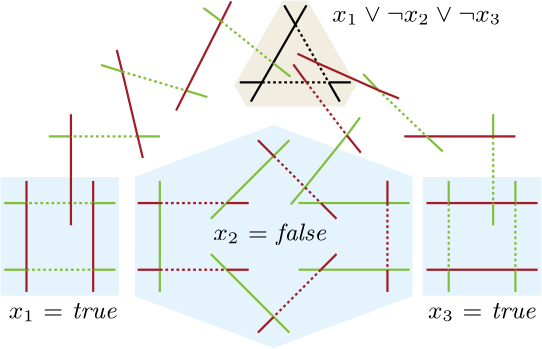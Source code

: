 <?xml version="1.0"?>
<!DOCTYPE ipe SYSTEM "ipe.dtd">
<ipe version="70206" creator="Ipe 7.2.7">
<info created="D:20180109094301" modified="D:20180109122622"/>
<ipestyle name="basic">
<symbol name="arrow/arc(spx)">
<path stroke="sym-stroke" fill="sym-stroke" pen="sym-pen">
0 0 m
-1 0.333 l
-1 -0.333 l
h
</path>
</symbol>
<symbol name="arrow/farc(spx)">
<path stroke="sym-stroke" fill="white" pen="sym-pen">
0 0 m
-1 0.333 l
-1 -0.333 l
h
</path>
</symbol>
<symbol name="arrow/ptarc(spx)">
<path stroke="sym-stroke" fill="sym-stroke" pen="sym-pen">
0 0 m
-1 0.333 l
-0.8 0 l
-1 -0.333 l
h
</path>
</symbol>
<symbol name="arrow/fptarc(spx)">
<path stroke="sym-stroke" fill="white" pen="sym-pen">
0 0 m
-1 0.333 l
-0.8 0 l
-1 -0.333 l
h
</path>
</symbol>
<symbol name="mark/circle(sx)" transformations="translations">
<path fill="sym-stroke">
0.6 0 0 0.6 0 0 e
0.4 0 0 0.4 0 0 e
</path>
</symbol>
<symbol name="mark/disk(sx)" transformations="translations">
<path fill="sym-stroke">
0.6 0 0 0.6 0 0 e
</path>
</symbol>
<symbol name="mark/fdisk(sfx)" transformations="translations">
<group>
<path fill="sym-fill">
0.5 0 0 0.5 0 0 e
</path>
<path fill="sym-stroke" fillrule="eofill">
0.6 0 0 0.6 0 0 e
0.4 0 0 0.4 0 0 e
</path>
</group>
</symbol>
<symbol name="mark/box(sx)" transformations="translations">
<path fill="sym-stroke" fillrule="eofill">
-0.6 -0.6 m
0.6 -0.6 l
0.6 0.6 l
-0.6 0.6 l
h
-0.4 -0.4 m
0.4 -0.4 l
0.4 0.4 l
-0.4 0.4 l
h
</path>
</symbol>
<symbol name="mark/square(sx)" transformations="translations">
<path fill="sym-stroke">
-0.6 -0.6 m
0.6 -0.6 l
0.6 0.6 l
-0.6 0.6 l
h
</path>
</symbol>
<symbol name="mark/fsquare(sfx)" transformations="translations">
<group>
<path fill="sym-fill">
-0.5 -0.5 m
0.5 -0.5 l
0.5 0.5 l
-0.5 0.5 l
h
</path>
<path fill="sym-stroke" fillrule="eofill">
-0.6 -0.6 m
0.6 -0.6 l
0.6 0.6 l
-0.6 0.6 l
h
-0.4 -0.4 m
0.4 -0.4 l
0.4 0.4 l
-0.4 0.4 l
h
</path>
</group>
</symbol>
<symbol name="mark/cross(sx)" transformations="translations">
<group>
<path fill="sym-stroke">
-0.43 -0.57 m
0.57 0.43 l
0.43 0.57 l
-0.57 -0.43 l
h
</path>
<path fill="sym-stroke">
-0.43 0.57 m
0.57 -0.43 l
0.43 -0.57 l
-0.57 0.43 l
h
</path>
</group>
</symbol>
<symbol name="arrow/fnormal(spx)">
<path stroke="sym-stroke" fill="white" pen="sym-pen">
0 0 m
-1 0.333 l
-1 -0.333 l
h
</path>
</symbol>
<symbol name="arrow/pointed(spx)">
<path stroke="sym-stroke" fill="sym-stroke" pen="sym-pen">
0 0 m
-1 0.333 l
-0.8 0 l
-1 -0.333 l
h
</path>
</symbol>
<symbol name="arrow/fpointed(spx)">
<path stroke="sym-stroke" fill="white" pen="sym-pen">
0 0 m
-1 0.333 l
-0.8 0 l
-1 -0.333 l
h
</path>
</symbol>
<symbol name="arrow/linear(spx)">
<path stroke="sym-stroke" pen="sym-pen">
-1 0.333 m
0 0 l
-1 -0.333 l
</path>
</symbol>
<symbol name="arrow/fdouble(spx)">
<path stroke="sym-stroke" fill="white" pen="sym-pen">
0 0 m
-1 0.333 l
-1 -0.333 l
h
-1 0 m
-2 0.333 l
-2 -0.333 l
h
</path>
</symbol>
<symbol name="arrow/double(spx)">
<path stroke="sym-stroke" fill="sym-stroke" pen="sym-pen">
0 0 m
-1 0.333 l
-1 -0.333 l
h
-1 0 m
-2 0.333 l
-2 -0.333 l
h
</path>
</symbol>
<pen name="heavier" value="0.8"/>
<pen name="fat" value="1.2"/>
<pen name="ultrafat" value="2"/>
<symbolsize name="large" value="5"/>
<symbolsize name="small" value="2"/>
<symbolsize name="tiny" value="1.1"/>
<arrowsize name="large" value="10"/>
<arrowsize name="small" value="5"/>
<arrowsize name="tiny" value="3"/>
<color name="red" value="1 0 0"/>
<color name="green" value="0 1 0"/>
<color name="blue" value="0 0 1"/>
<color name="yellow" value="1 1 0"/>
<color name="orange" value="1 0.647 0"/>
<color name="gold" value="1 0.843 0"/>
<color name="purple" value="0.627 0.125 0.941"/>
<color name="gray" value="0.745"/>
<color name="brown" value="0.647 0.165 0.165"/>
<color name="navy" value="0 0 0.502"/>
<color name="pink" value="1 0.753 0.796"/>
<color name="seagreen" value="0.18 0.545 0.341"/>
<color name="turquoise" value="0.251 0.878 0.816"/>
<color name="violet" value="0.933 0.51 0.933"/>
<color name="darkblue" value="0 0 0.545"/>
<color name="darkcyan" value="0 0.545 0.545"/>
<color name="darkgray" value="0.663"/>
<color name="darkgreen" value="0 0.392 0"/>
<color name="darkmagenta" value="0.545 0 0.545"/>
<color name="darkorange" value="1 0.549 0"/>
<color name="darkred" value="0.545 0 0"/>
<color name="lightblue" value="0.678 0.847 0.902"/>
<color name="lightcyan" value="0.878 1 1"/>
<color name="lightgray" value="0.827"/>
<color name="lightgreen" value="0.565 0.933 0.565"/>
<color name="lightyellow" value="1 1 0.878"/>
<dashstyle name="dashed" value="[4] 0"/>
<dashstyle name="dotted" value="[1 3] 0"/>
<dashstyle name="dash dotted" value="[4 2 1 2] 0"/>
<dashstyle name="dash dot dotted" value="[4 2 1 2 1 2] 0"/>
<textsize name="large" value="\large"/>
<textsize name="Large" value="\Large"/>
<textsize name="LARGE" value="\LARGE"/>
<textsize name="huge" value="\huge"/>
<textsize name="Huge" value="\Huge"/>
<textsize name="small" value="\small"/>
<textsize name="footnote" value="\footnotesize"/>
<textsize name="tiny" value="\tiny"/>
<textstyle name="center" begin="\begin{center}" end="\end{center}"/>
<textstyle name="itemize" begin="\begin{itemize}" end="\end{itemize}"/>
<textstyle name="item" begin="\begin{itemize}\item{}" end="\end{itemize}"/>
<gridsize name="4 pts" value="4"/>
<gridsize name="8 pts (~3 mm)" value="8"/>
<gridsize name="16 pts (~6 mm)" value="16"/>
<gridsize name="32 pts (~12 mm)" value="32"/>
<gridsize name="10 pts (~3.5 mm)" value="10"/>
<gridsize name="20 pts (~7 mm)" value="20"/>
<gridsize name="14 pts (~5 mm)" value="14"/>
<gridsize name="28 pts (~10 mm)" value="28"/>
<gridsize name="56 pts (~20 mm)" value="56"/>
<anglesize name="90 deg" value="90"/>
<anglesize name="60 deg" value="60"/>
<anglesize name="45 deg" value="45"/>
<anglesize name="30 deg" value="30"/>
<anglesize name="22.5 deg" value="22.5"/>
<opacity name="10%" value="0.1"/>
<opacity name="30%" value="0.3"/>
<opacity name="50%" value="0.5"/>
<opacity name="75%" value="0.75"/>
<tiling name="falling" angle="-60" step="4" width="1"/>
<tiling name="rising" angle="30" step="4" width="1"/>
</ipestyle>
<ipestyle name="kitcolors">
<color name="KITblue15" value="0.891 0.908 0.95"/>
<color name="KITred15" value="0.944 0.867 0.873"/>
<color name="KITpalegreen15" value="0.926 0.961 0.885"/>
<color name="KITyellow15" value="0.997 0.985 0.861"/>
<color name="KITgreen15" value="0.85 0.938 0.926"/>
<color name="KITlilac50" value="0.813 0.5 0.735"/>
<color name="KITblue" value="0.274 0.392 0.666"/>
<color name="KITblack15" value="0.85"/>
<color name="KITgreen" value="0 0.588 0.509"/>
<color name="KITgreen70" value="0.3 0.711 0.656"/>
<color name="KITgreen50" value="0.5 0.794 0.754"/>
<color name="KITgreen30" value="0.7 0.876 0.852"/>
<color name="KITblue70" value="0.492 0.574 0.766"/>
<color name="KITblue50" value="0.637 0.696 0.833"/>
<color name="KITblue30" value="0.782 0.817 0.9"/>
<color name="KITblack" value="0"/>
<color name="KITblack70" value="0.3"/>
<color name="KITblack50" value="0.5"/>
<color name="KITblack30" value="0.7"/>
<color name="KITpalegreen" value="0.509 0.745 0.235"/>
<color name="KITpalegreen70" value="0.656 0.821 0.464"/>
<color name="KITpalegreen50" value="0.754 0.872 0.617"/>
<color name="KITpalegreen30" value="0.852 0.923 0.77"/>
<color name="KITyellow" value="0.98 0.901 0.078"/>
<color name="KITyellow70" value="0.986 0.931 0.354"/>
<color name="KITyellow50" value="0.99 0.95 0.539"/>
<color name="KITyellow30" value="0.994 0.97 0.723"/>
<color name="KITorange" value="0.862 0.627 0.117"/>
<color name="KITorange70" value="0.903 0.739 0.382"/>
<color name="KITorange50" value="0.931 0.813 0.558"/>
<color name="KITorange30" value="0.958 0.888 0.735"/>
<color name="KITorange15" value="0.979 0.944 0.867"/>
<color name="KITbrown" value="0.627 0.509 0.196"/>
<color name="KITbrown70" value="0.739 0.656 0.437"/>
<color name="KITbrown50" value="0.813 0.754 0.598"/>
<color name="KITbrown30" value="0.888 0.852 0.758"/>
<color name="KITbrown15" value="0.944 0.926 0.879"/>
<color name="KITred" value="0.627 0.117 0.156"/>
<color name="KITred70" value="0.739 0.382 0.409"/>
<color name="KITred50" value="0.813 0.558 0.578"/>
<color name="KITred30" value="0.888 0.735 0.747"/>
<color name="KITlilac" value="0.627 0 0.47"/>
<color name="KITlilac70" value="0.739 0.3 0.629"/>
<color name="KITlilac30" value="0.888 0.7 0.841"/>
<color name="KITlilac15" value="0.944 0.85 0.92"/>
<color name="KITcyanblue" value="0.313 0.666 0.901"/>
<color name="KITcyanblue70" value="0.519 0.766 0.931"/>
<color name="KITcyanblue50" value="0.656 0.833 0.95"/>
<color name="KITcyanblue30" value="0.794 0.9 0.97"/>
<color name="KITcyanblue15" value="0.897 0.95 0.985"/>
<color name="KITseablue" value="0.196 0.313 0.549"/>
<color name="KITseablue70" value="0.437 0.519 0.684"/>
<color name="KITseablue50" value="0.598 0.656 0.774"/>
<color name="KITseablue30" value="0.758 0.794 0.864"/>
<color name="KITseablue15" value="0.879 0.897 0.932"/>
<color name="KITwhite" value="1"/>
</ipestyle>
<ipestyle name="dashstyles">
<dashstyle name="dashed-narrow" value="[2] 0"/>
<dashstyle name="dotted-narrow" value="[1 1] 0"/>
<dashstyle name="dashed-narrower" value="[1] 0"/>
<dashstyle name="dotted-narrower" value="[0.5 0.5] 0"/>
</ipestyle>
<page>
<layer name="alpha"/>
<layer name="true1"/>
<layer name="false1"/>
<layer name="true2"/>
<layer name="false2"/>
<layer name="true3"/>
<layer name="false3"/>
<layer name="tri1"/>
<layer name="tri2"/>
<layer name="tri3"/>
<layer name="paths"/>
<layer name="highlights"/>
<view layers="alpha true1 false2 true3 tri1 paths highlights" active="highlights"/>
<view layers="alpha true1 false1 true2 false2 true3 false3 tri1 tri2 tri3 paths highlights" active="highlights"/>
<path layer="highlights" matrix="0.55 0 0 0.55 88.1664 280.063" fill="KITbrown15">
254.928 805.855 m
270.928 805.855 l
302.928 750.429 l
294.928 736.573 l
230.928 736.573 l
222.928 750.429 l
h
</path>
<path matrix="0.48985 0 0 0.48985 114.294 336.634" fill="KITcyanblue15">
328 660 m
328 572 l
225.94 534.059 l
124 572 l
124 660 l
225.934 697.949 l
h
</path>
<path matrix="0.485 0 0 0.485 265.08 339.622" fill="KITcyanblue15">
28 660 m
28 572 l
116 572 l
116 660 l
h
</path>
<path matrix="0.485 0 0 0.485 113.08 339.622" fill="KITcyanblue15">
28 660 m
28 572 l
116 572 l
116 660 l
h
</path>
<path layer="false2" matrix="0.5 0 0 0.5 152 330.382" stroke="KITpalegreen" pen="heavier">
145.934 673.949 m
111.984 640 l
</path>
<path matrix="0.5 0 0 0.5 152 330.382" stroke="KITpalegreen" pen="heavier">
227.874 640.008 m
179.875 640.008 l
</path>
<path matrix="0.5 0 0 0.5 152 330.382" stroke="KITpalegreen" pen="heavier">
179.89 592.008 m
227.874 592.008 l
</path>
<path matrix="0.5 0 0 0.5 152 330.382" stroke="KITpalegreen" pen="heavier">
145.94 558.059 m
112 592 l
</path>
<path matrix="0.5 0 0 0.5 152 330.382" stroke="KITpalegreen" pen="heavier">
64 640 m
64 592 l
</path>
<path layer="alpha" matrix="0.5 0 0 0.5 152 330.382" stroke="KITpalegreen" pen="heavier">
64 656 m
64 640 l
</path>
<path matrix="0.5 0 0 0.5 152 330.382" stroke="KITpalegreen" pen="heavier">
64 576 m
64 592 l
</path>
<path matrix="0.5 0 0 0.5 152 330.382" stroke="KITpalegreen" pen="heavier">
100.686 603.314 m
112 592 l
</path>
<path matrix="0.5 0 0 0.5 152 330.382" stroke="KITpalegreen" pen="heavier">
145.94 558.059 m
157.254 546.745 l
</path>
<path matrix="0.5 0 0 0.5 152 330.382" stroke="KITpalegreen" pen="heavier">
163.874 592.008 m
179.89 592.008 l
</path>
<path matrix="0.5 0 0 0.5 152 330.382" stroke="KITpalegreen" pen="heavier">
227.874 592.008 m
243.874 592.008 l
</path>
<path matrix="0.5 0 0 0.5 152 330.382" stroke="KITpalegreen" pen="heavier">
243.874 640.008 m
227.874 640.008 l
</path>
<path matrix="0.5 0 0 0.5 152 330.382" stroke="KITpalegreen" pen="heavier">
179.875 640.008 m
163.874 640.008 l
</path>
<path matrix="0.5 0 0 0.5 152 330.382" stroke="KITpalegreen" pen="heavier">
157.247 685.263 m
145.934 673.949 l
</path>
<path matrix="0.5 0 0 0.5 152 330.382" stroke="KITpalegreen" pen="heavier">
111.984 640 m
100.679 628.694 l
</path>
<path matrix="0.5 0 0 0.5 152 330.382" stroke="KITred" pen="heavier">
179.89 592.008 m
191.196 603.314 l
</path>
<path layer="true2" matrix="0.5 0 0 0.5 152 330.382" stroke="KITpalegreen" dash="dashed" pen="heavier">
64 640 m
64 592 l
</path>
<path matrix="0.5 0 0 0.5 152 330.382" stroke="KITpalegreen" dash="dashed" pen="heavier">
111.984 640 m
145.934 673.949 l
</path>
<path matrix="0.5 0 0 0.5 152 330.382" stroke="KITpalegreen" dash="dashed" pen="heavier">
179.875 640.008 m
227.874 640.008 l
</path>
<path matrix="0.5 0 0 0.5 152 330.382" stroke="KITpalegreen" dash="dashed" pen="heavier">
227.874 592.008 m
179.89 592.008 l
</path>
<path matrix="0.5 0 0 0.5 152 330.382" stroke="KITpalegreen" dash="dashed" pen="heavier">
145.94 558.059 m
112 592 l
</path>
<path layer="alpha" matrix="0.5 0 0 0.5 152 330.382" stroke="KITred" pen="heavier">
64 640 m
48 640 l
</path>
<path matrix="0.5 0 0 0.5 152 330.382" stroke="KITred" pen="heavier">
48 592 m
64 592 l
</path>
<path matrix="0.5 0 0 0.5 152 330.382" stroke="KITred" pen="heavier">
112 592 m
128 592 l
</path>
<path matrix="0.5 0 0 0.5 152 330.382" stroke="KITred" pen="heavier">
134.627 546.745 m
145.94 558.059 l
</path>
<path matrix="0.5 0 0 0.5 152 330.382" stroke="KITred" pen="heavier">
227.874 576.008 m
227.874 592.008 l
</path>
<path matrix="0.5 0 0 0.5 152 330.382" stroke="KITred" pen="heavier">
227.874 640.008 m
227.874 656.008 l
</path>
<path matrix="0.5 0 0 0.5 152 330.382" stroke="KITred" pen="heavier">
111.984 640 m
128 640 l
</path>
<path layer="true2" matrix="0.5 0 0 0.5 152 330.382" stroke="KITred" pen="heavier">
145.934 673.949 m
179.875 640.008 l
</path>
<path matrix="0.5 0 0 0.5 152 330.382" stroke="KITred" pen="heavier">
179.89 592.008 m
145.94 558.059 l
</path>
<path matrix="0.5 0 0 0.5 152 330.382" stroke="KITred" pen="heavier">
64 640 m
111.984 640 l
</path>
<path matrix="0.5 0 0 0.5 152 330.382" stroke="KITred" pen="heavier">
227.874 640.008 m
227.874 592.008 l
</path>
<path matrix="0.5 0 0 0.5 152 330.382" stroke="KITred" pen="heavier">
112 592 m
64 592 l
</path>
<path layer="false2" matrix="0.5 0 0 0.5 152 330.382" stroke="KITred" dash="dotted-narrow" pen="heavier">
64 640 m
111.984 640 l
</path>
<path matrix="0.5 0 0 0.5 152 330.382" stroke="KITred" dash="dotted-narrow" pen="heavier">
64 592 m
112 592 l
</path>
<path matrix="0.5 0 0 0.5 152 330.382" stroke="KITred" dash="dotted-narrow" pen="heavier">
227.874 640.008 m
227.874 592.008 l
</path>
<path matrix="0.5 0 0 0.5 152 330.382" stroke="KITred" dash="dotted-narrow" pen="heavier">
179.89 592.008 m
145.94 558.059 l
</path>
<path layer="alpha" matrix="0 0.5 -0.5 0 456 602.382" stroke="KITred" pen="heavier">
32 640 m
48 640 l
</path>
<path matrix="0 0.5 -0.5 0 456 602.382" stroke="KITred" pen="heavier">
32 592 m
48 592 l
</path>
<path matrix="0 0.5 -0.5 0 456 602.382" stroke="KITred" pen="heavier">
96 592 m
112 592 l
</path>
<path matrix="0 0.5 -0.5 0 456 602.382" stroke="KITred" pen="heavier">
96 640 m
112 640 l
</path>
<path matrix="0 0.5 -0.5 0 456 602.382" stroke="KITpalegreen" pen="heavier">
48 656 m
48 640 l
</path>
<path matrix="0 0.5 -0.5 0 456 602.382" stroke="KITpalegreen" pen="heavier">
96 656 m
96 640 l
</path>
<path matrix="0 0.5 -0.5 0 456 602.382" stroke="KITpalegreen" pen="heavier">
96 592 m
96 576 l
</path>
<path matrix="0 0.5 -0.5 0 456 602.382" stroke="KITpalegreen" pen="heavier">
48 592 m
48 576 l
</path>
<path matrix="0.5 0 0 0.5 264 330.382" stroke="KITred" pen="heavier">
32 640 m
48 640 l
</path>
<path matrix="0.5 0 0 0.5 264 330.382" stroke="KITred" pen="heavier">
32 592 m
48 592 l
</path>
<path matrix="0.5 0 0 0.5 264 330.382" stroke="KITred" pen="heavier">
96 592 m
112 592 l
</path>
<path matrix="0.5 0 0 0.5 264 330.382" stroke="KITred" pen="heavier">
96 640 m
112 640 l
</path>
<path matrix="0.5 0 0 0.5 264 330.382" stroke="KITpalegreen" pen="heavier">
48 656 m
48 640 l
</path>
<path matrix="0.5 0 0 0.5 264 330.382" stroke="KITpalegreen" pen="heavier">
96 656 m
96 640 l
</path>
<path matrix="0.5 0 0 0.5 264 330.382" stroke="KITpalegreen" pen="heavier">
96 592 m
96 576 l
</path>
<path matrix="0.5 0 0 0.5 264 330.382" stroke="KITpalegreen" pen="heavier">
48 592 m
48 576 l
</path>
<path layer="true1" matrix="0 0.5 -0.5 0 456 602.382" stroke="KITpalegreen" dash="dotted-narrow" pen="heavier">
48 640 m
48 592 l
</path>
<path matrix="0 0.5 -0.5 0 456 602.382" stroke="KITpalegreen" dash="dotted-narrow" pen="heavier">
96 592 m
96 640 l
</path>
<path layer="true3" matrix="0.5 0 0 0.5 48 330.382" stroke="KITpalegreen" dash="dotted-narrow" pen="heavier">
480 640 m
480 592 l
</path>
<path matrix="0.5 0 0 0.5 48 330.382" stroke="KITpalegreen" dash="dotted-narrow" pen="heavier">
528 640 m
528 592 l
</path>
<path layer="true2" matrix="0.5 0 0 0.5 48 330.382" stroke="KITpalegreen" dash="dashed" pen="heavier" cap="1">
480 624 m
480 624 l
</path>
<path layer="true1" matrix="0 0.5 -0.5 0 456 602.382" stroke="KITred" pen="heavier">
48 640 m
96 640 l
</path>
<path matrix="0 0.5 -0.5 0 456 602.382" stroke="KITred" pen="heavier">
48 592 m
96 592 l
</path>
<path layer="true3" matrix="0.5 0 0 0.5 48 330.382" stroke="KITred" pen="heavier">
480 640 m
528 640 l
</path>
<path matrix="0.5 0 0 0.5 48 330.382" stroke="KITred" pen="heavier">
528 592 m
480 592 l
</path>
<path layer="false1" matrix="0 0.5 -0.5 0 456 602.382" stroke="KITred" dash="dashed" pen="heavier">
48 640 m
96 640 l
</path>
<path matrix="0 0.5 -0.5 0 456 602.382" stroke="KITred" dash="dashed" pen="heavier">
96 592 m
48 592 l
</path>
<path layer="false3" matrix="0.5 0 0 0.5 48 330.382" stroke="KITred" dash="dashed" pen="heavier">
480 592 m
528 592 l
</path>
<path matrix="0.5 0 0 0.5 48 330.382" stroke="KITred" dash="dashed" pen="heavier">
528 640 m
480 640 l
</path>
<path layer="false1" matrix="0 0.5 -0.5 0 456 602.382" stroke="KITpalegreen" pen="heavier">
96 640 m
96 592 l
</path>
<path matrix="0 0.5 -0.5 0 456 602.382" stroke="KITpalegreen" pen="heavier">
48 640 m
48 592 l
</path>
<path layer="false3" matrix="0.5 0 0 0.5 48 330.382" stroke="KITpalegreen" pen="heavier">
480 640 m
480 592 l
</path>
<path matrix="0.5 0 0 0.5 48 330.382" stroke="KITpalegreen" pen="heavier">
528 640 m
528 592 l
</path>
<path layer="alpha" matrix="0.5 0 0 0.5 84.7767 501.838" stroke="black" pen="heavier">
272 384 m
264 370.144 l
</path>
<path matrix="0.5 0 0 0.5 84.7767 501.838" stroke="black" pen="heavier">
256 384 m
272 384 l
</path>
<path matrix="0.5 0 0 0.5 84.7767 501.838" stroke="black" pen="heavier">
320 384 m
336 384 l
</path>
<path matrix="0.5 0 0 0.5 84.7767 501.838" stroke="black" pen="heavier">
320 384 m
328 370.144 l
</path>
<path matrix="0.5 0 0 0.5 84.7767 501.838" stroke="black" pen="heavier">
296 425.569 m
304 439.426 l
</path>
<path matrix="0.5 0 0 0.5 84.7767 501.838" stroke="black" pen="heavier">
296 425.569 m
288 439.426 l
</path>
<path layer="tri1" matrix="0.5 0 0 0.5 84.7767 501.838" stroke="black" pen="heavier">
272 384 m
296 425.569 l
</path>
<path matrix="0.5 0 0 0.5 84.7767 501.838" stroke="black" dash="dotted-narrow" pen="heavier">
296 425.569 m
320 384 l
</path>
<path matrix="0.5 0 0 0.5 84.7767 501.838" stroke="black" dash="dotted-narrow" pen="heavier">
272 384 m
320 384 l
</path>
<path layer="tri2" matrix="0.5 0 0 0.5 84.7767 501.838" stroke="black" pen="heavier">
272 384 m
320 384 l
</path>
<path matrix="0.5 0 0 0.5 84.7767 501.838" stroke="black" dash="dashed" pen="heavier">
320 384 m
296 425.569 l
</path>
<path matrix="0.5 0 0 0.5 84.7767 501.838" stroke="black" dash="dashed" pen="heavier">
296 425.569 m
272 384 l
</path>
<path layer="tri3" matrix="0.5 0 0 0.5 84.7767 501.838" stroke="black" pen="heavier">
296 425.569 m
320 384 l
</path>
<path matrix="0.5 0 0 0.5 84.7767 501.838" stroke="black" dash="dashed" pen="heavier">
272 384 m
320 384 l
</path>
<path matrix="0.5 0 0 0.5 84.7767 501.838" stroke="black" dash="dashed" pen="heavier">
296 425.569 m
272 384 l
</path>
<path layer="alpha" matrix="0.5 0 0 0.5 112 330.382" stroke="KITpalegreen" pen="heavier">
144 688 m
128 688 l
</path>
<path matrix="0.5 0 0 0.5 112 330.382" stroke="KITpalegreen" pen="heavier">
64 688 m
80 688 l
</path>
<path matrix="0.5 0 0 0.5 112 330.382" stroke="KITpalegreen" pen="heavier">
384 704 m
384 688 l
</path>
<path matrix="0.5 0 0 0.5 112 330.382" stroke="KITpalegreen" pen="heavier">
384 640 m
384 624 l
</path>
<path layer="paths" matrix="0.5 0 0 0.5 112 330.382" stroke="KITpalegreen" dash="dotted-narrow" pen="heavier">
128 688 m
80 688 l
</path>
<path matrix="0.5 0 0 0.5 112 330.382" stroke="KITpalegreen" dash="dotted-narrow" pen="heavier">
384 688 m
384 640 l
</path>
<path layer="alpha" matrix="0.5 0 0 0.5 112 330.382" stroke="KITred" pen="heavier">
80 704 m
80 688 l
</path>
<path matrix="0.5 0 0 0.5 112 330.382" stroke="KITred" pen="heavier">
80 624 m
80 640 l
</path>
<path matrix="0.5 0 0 0.5 112 330.382" stroke="KITred" pen="heavier">
320 688 m
336 688 l
</path>
<path matrix="0.5 0 0 0.5 112 330.382" stroke="KITred" pen="heavier">
384 688 m
400 688 l
</path>
<path layer="paths" matrix="0.5 0 0 0.5 112 330.382" stroke="KITred" pen="heavier">
80 640 m
80 688 l
</path>
<path matrix="0.5 0 0 0.5 112 330.382" stroke="KITred" pen="heavier">
336 688 m
384 688 l
</path>
<text layer="highlights" matrix="0.5 0 0 0.5 99.5899 300.789" transformations="translations" pos="60 616" stroke="black" type="label" width="39.476" height="5.521" depth="0.99" valign="baseline" size="small">$x_1$ = \emph{true}</text>
<text matrix="0.5 0 0 0.5 173.266 328.911" transformations="translations" pos="60 616" stroke="black" type="label" width="41.241" height="6.23" depth="1.74" valign="baseline" size="small">$x_2$ = \emph{false}</text>
<text matrix="0.5 0 0 0.5 250.505 300.789" transformations="translations" pos="60 616" stroke="black" type="label" width="39.476" height="5.521" depth="0.99" valign="baseline" size="small">$x_3$ = \emph{true}</text>
<text matrix="0.5 0 0 0.5 135.266 353.918" transformations="translations" pos="221.556 723.417" stroke="black" type="label" width="60.889" height="4.988" depth="0.99" valign="baseline" size="small" style="math">x_1 \lor \neg x_2 \lor \neg x_3</text>
<path layer="paths" matrix="0.5 0 0 0.5 112 330.382" stroke="KITpalegreen" dash="dotted-narrow" pen="heavier">
301.399 721.269 m
336 688 l
</path>
<path layer="alpha" matrix="0.5 0 0 0.5 112 330.382" stroke="KITpalegreen" pen="heavier">
336 688 m
347.713 677.1 l
</path>
<path matrix="0.5 0 0 0.5 112 330.382" stroke="KITpalegreen" pen="heavier">
301.399 721.269 m
290.412 732.899 l
</path>
<path layer="paths" matrix="0.5 0 0 0.5 112 330.382" stroke="KITred" pen="heavier">
257.555 740.769 m
301.399 721.269 l
</path>
<path layer="alpha" matrix="0.5 0 0 0.5 112 330.382" stroke="KITred" pen="heavier">
257.554 740.769 m
243.048 747.518 l
</path>
<path matrix="0.5 0 0 0.5 112 330.382" stroke="KITred" pen="heavier">
301.399 721.269 m
316.239 715.286 l
</path>
<path matrix="0.5 0 0 0.5 112 330.382" stroke="KITred" pen="heavier">
128 688 m
131.777 672.452 l
</path>
<path matrix="0.5 0 0 0.5 112 330.382" stroke="KITred" pen="heavier">
116.911 734.702 m
113 750.216 l
</path>
<path matrix="0.5 0 0 0.5 112 330.382" stroke="KITpalegreen" pen="heavier">
116.911 734.702 m
101.637 739.425 l
</path>
<path matrix="0.5 0 0 0.5 112 330.382" stroke="KITpalegreen" pen="heavier">
162.897 720.958 m
178.216 716.325 l
</path>
<path matrix="0.5 0 0 0.5 112 330.382" stroke="KITred" pen="heavier">
162.897 720.958 m
155.721 706.685 l
</path>
<path matrix="0.5 0 0 0.5 112 330.382" stroke="KITred" pen="heavier">
188.203 770.918 m
195.386 785.215 l
</path>
<path matrix="0.5 0 0 0.5 112 330.382" stroke="KITpalegreen" pen="heavier">
188.203 770.918 m
175.377 780.484 l
</path>
<path matrix="0.5 0 0 0.5 112 330.382" stroke="KITpalegreen" pen="heavier">
225.553 740.769 m
238.157 730.913 l
</path>
<path layer="paths" matrix="0.5 0 0 0.5 112 330.382" stroke="KITred" pen="heavier">
128 688 m
116.911 734.702 l
</path>
<path matrix="0.5 0 0 0.5 112 330.382" stroke="KITred" pen="heavier">
162.897 720.958 m
188.203 770.918 l
</path>
<path matrix="0.5 0 0 0.5 112 330.382" stroke="KITpalegreen" dash="dotted-narrow" pen="heavier">
116.911 734.702 m
162.897 720.958 l
</path>
<path matrix="0.5 0 0 0.5 112 330.382" stroke="KITpalegreen" dash="dotted-narrow" pen="heavier">
188.203 770.918 m
225.553 740.769 l
</path>
<path layer="alpha" matrix="0.5 0 0 0.5 112 330.382" stroke="KITpalegreen" pen="heavier">
248.561 651.322 m
238.34 639.013 l
</path>
<path matrix="0.5 0 0 0.5 112 330.382" stroke="KITpalegreen" pen="heavier">
278.63 688.736 m
288.118 701.62 l
</path>
<path layer="paths" matrix="0.5 0 0 0.5 112 330.382" stroke="KITpalegreen" pen="heavier">
248.561 651.322 m
278.63 688.736 l
</path>
<path layer="alpha" matrix="0.5 0 0 0.5 152 330.382" stroke="KITred" pen="heavier">
191.188 628.694 m
179.875 640.008 l
</path>
<path matrix="0.5 0 0 0.5 152 330.382" stroke="KITred" pen="heavier">
145.934 673.949 m
134.62 685.263 l
</path>
<path layer="false2" matrix="0.5 0 0 0.5 152 330.382" stroke="KITred" dash="dotted-narrow" pen="heavier">
145.934 673.949 m
179.875 640.008 l
</path>
<path layer="alpha" matrix="0.5 0 0 0.5 112 330.382" stroke="KITred" pen="heavier">
278.63 688.736 m
288.683 676.289 l
</path>
<path matrix="0.5 0 0 0.5 112 330.382" stroke="KITred" pen="heavier">
249.554 726.913 m
240.106 739.826 l
</path>
<path layer="paths" matrix="0.5 0 0 0.5 112 330.382" stroke="KITred" dash="dotted-narrow" pen="heavier">
249.554 726.913 m
278.63 688.736 l
</path>
</page>
</ipe>

